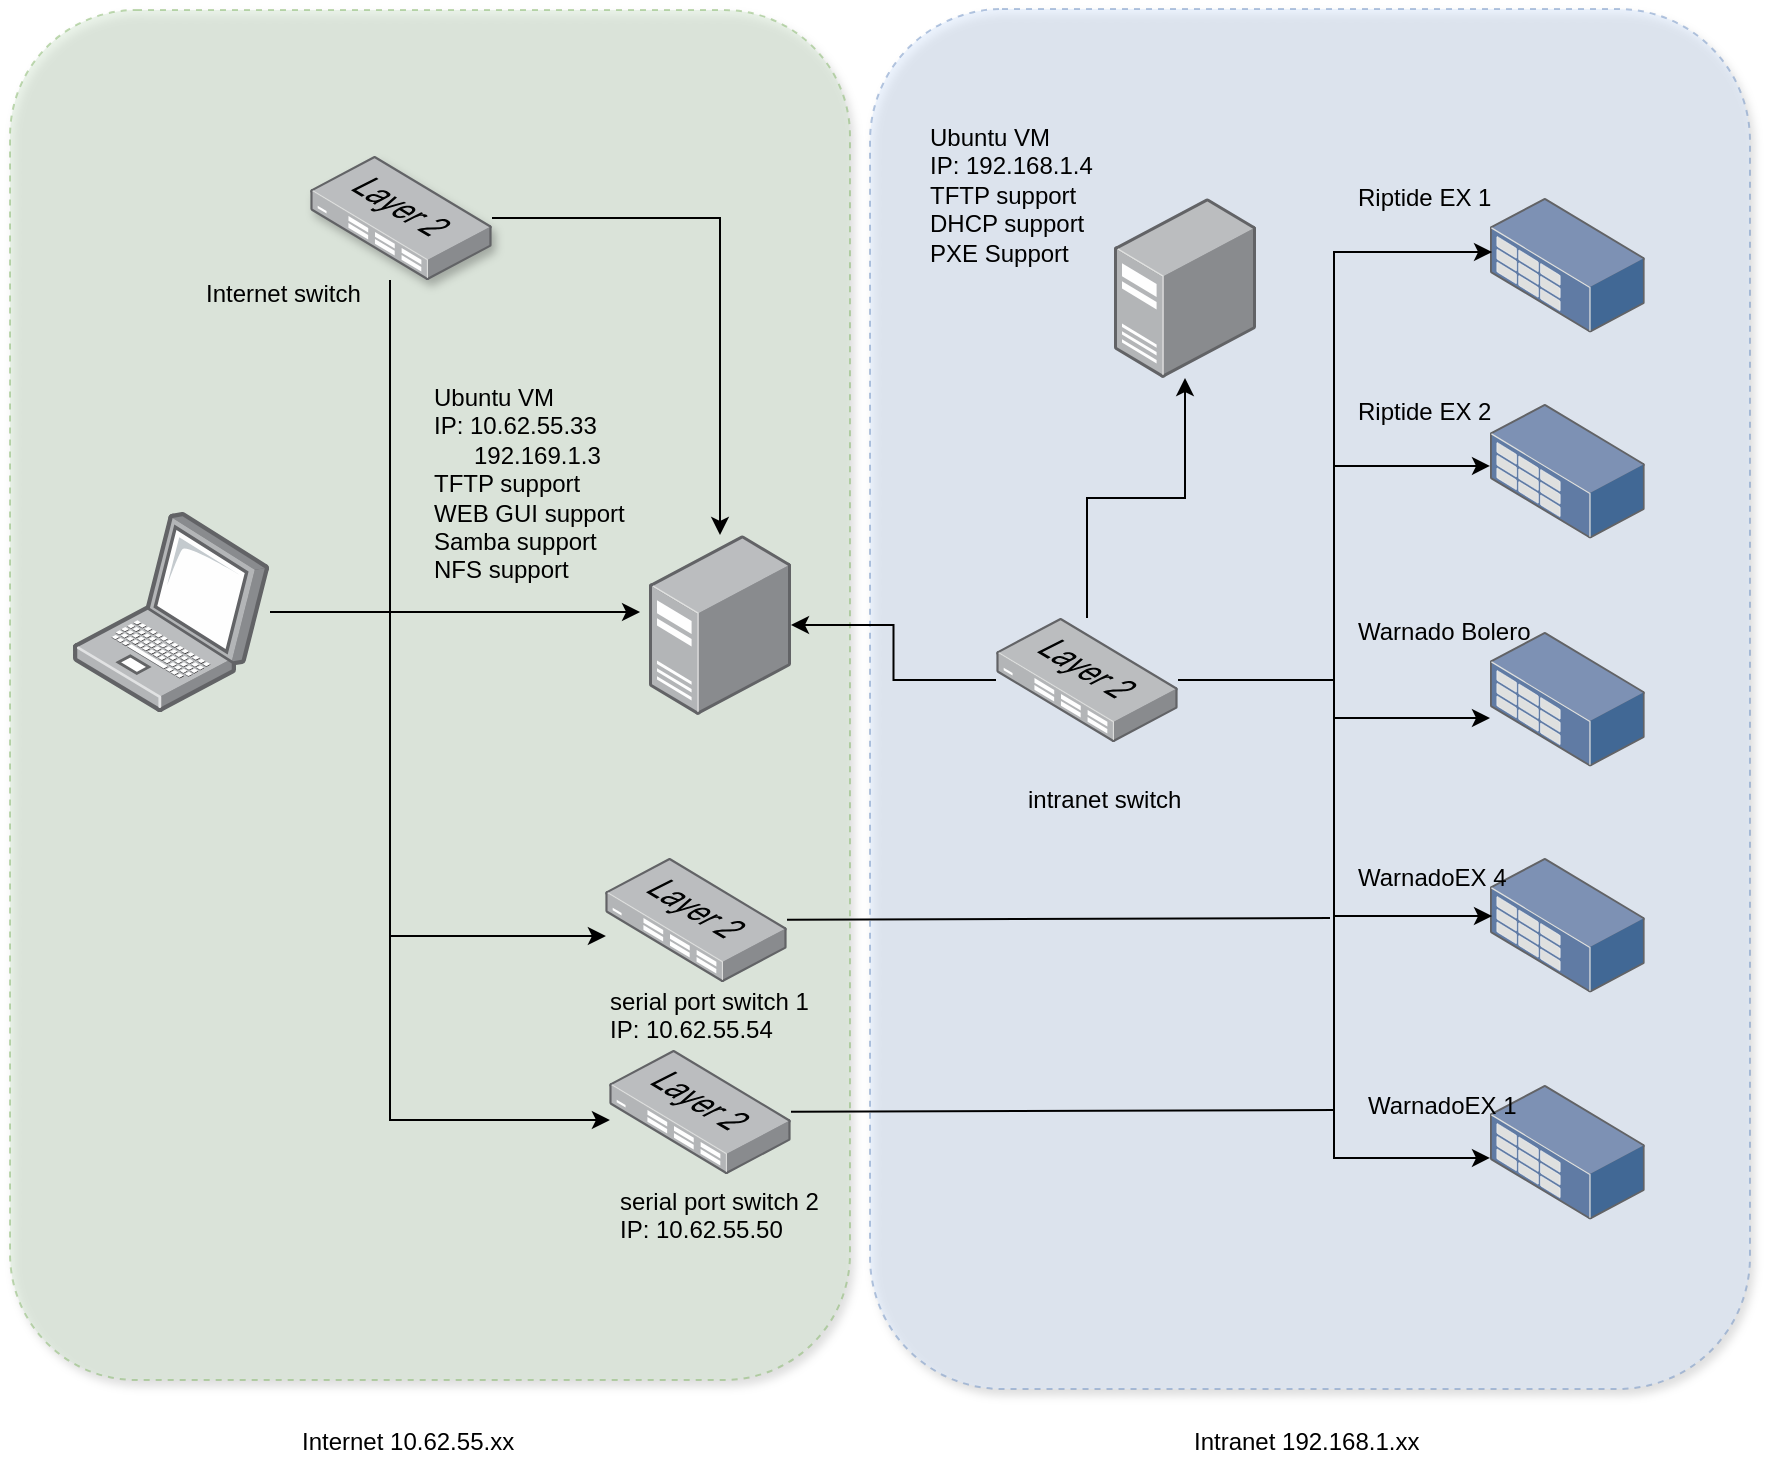 <mxfile version="11.0.4" type="github"><diagram id="KgGCFcGPVIFHk2cippKP" name="Page-1"><mxGraphModel dx="2272" dy="725" grid="1" gridSize="10" guides="1" tooltips="1" connect="1" arrows="1" fold="1" page="1" pageScale="1" pageWidth="850" pageHeight="1100" math="0" shadow="0"><root><mxCell id="0"/><mxCell id="1" parent="0"/><mxCell id="0FW4WZXyzjA3_3_ZcTw7-54" value="" style="rounded=1;whiteSpace=wrap;html=1;shadow=1;glass=0;dashed=1;fillColor=#d5e8d4;strokeColor=#82b366;opacity=50;" vertex="1" parent="1"><mxGeometry x="-30" y="6" width="420" height="685" as="geometry"/></mxCell><mxCell id="0FW4WZXyzjA3_3_ZcTw7-53" value="" style="rounded=1;whiteSpace=wrap;html=1;shadow=1;glass=0;dashed=1;fillColor=#dae8fc;strokeColor=#6c8ebf;opacity=50;" vertex="1" parent="1"><mxGeometry x="400" y="5.5" width="440" height="690" as="geometry"/></mxCell><mxCell id="0FW4WZXyzjA3_3_ZcTw7-31" style="edgeStyle=orthogonalEdgeStyle;rounded=0;orthogonalLoop=1;jettySize=auto;html=1;entryX=-0.063;entryY=0.428;entryDx=0;entryDy=0;entryPerimeter=0;" edge="1" parent="1" source="0FW4WZXyzjA3_3_ZcTw7-1" target="0FW4WZXyzjA3_3_ZcTw7-2"><mxGeometry relative="1" as="geometry"/></mxCell><mxCell id="0FW4WZXyzjA3_3_ZcTw7-1" value="" style="points=[];aspect=fixed;html=1;align=center;shadow=0;dashed=0;image;image=img/lib/allied_telesis/computer_and_terminals/Laptop.svg;" vertex="1" parent="1"><mxGeometry x="1" y="257" width="99" height="100" as="geometry"/></mxCell><mxCell id="0FW4WZXyzjA3_3_ZcTw7-2" value="" style="points=[];aspect=fixed;html=1;align=center;shadow=0;dashed=0;image;image=img/lib/allied_telesis/computer_and_terminals/Server_Desktop.svg;" vertex="1" parent="1"><mxGeometry x="289.5" y="268.5" width="71" height="90" as="geometry"/></mxCell><mxCell id="0FW4WZXyzjA3_3_ZcTw7-3" value="" style="points=[];aspect=fixed;html=1;align=center;shadow=0;dashed=0;image;image=img/lib/allied_telesis/computer_and_terminals/Server_Desktop.svg;" vertex="1" parent="1"><mxGeometry x="522" y="100" width="71" height="90" as="geometry"/></mxCell><mxCell id="0FW4WZXyzjA3_3_ZcTw7-4" value="" style="points=[];aspect=fixed;html=1;align=center;shadow=0;dashed=0;image;image=img/lib/allied_telesis/storage/Datacenter_Server_Rack_Storage_Unit_Small.svg;" vertex="1" parent="1"><mxGeometry x="710" y="100" width="77.4" height="67.2" as="geometry"/></mxCell><mxCell id="0FW4WZXyzjA3_3_ZcTw7-5" value="" style="points=[];aspect=fixed;html=1;align=center;shadow=0;dashed=0;image;image=img/lib/allied_telesis/storage/Datacenter_Server_Rack_Storage_Unit_Small.svg;" vertex="1" parent="1"><mxGeometry x="710" y="203" width="77.4" height="67.2" as="geometry"/></mxCell><mxCell id="0FW4WZXyzjA3_3_ZcTw7-6" value="" style="points=[];aspect=fixed;html=1;align=center;shadow=0;dashed=0;image;image=img/lib/allied_telesis/storage/Datacenter_Server_Rack_Storage_Unit_Small.svg;" vertex="1" parent="1"><mxGeometry x="710" y="317" width="77.4" height="67.2" as="geometry"/></mxCell><mxCell id="0FW4WZXyzjA3_3_ZcTw7-7" value="" style="points=[];aspect=fixed;html=1;align=center;shadow=0;dashed=0;image;image=img/lib/allied_telesis/storage/Datacenter_Server_Rack_Storage_Unit_Small.svg;" vertex="1" parent="1"><mxGeometry x="710" y="430" width="77.4" height="67.2" as="geometry"/></mxCell><mxCell id="0FW4WZXyzjA3_3_ZcTw7-8" value="" style="points=[];aspect=fixed;html=1;align=center;shadow=0;dashed=0;image;image=img/lib/allied_telesis/storage/Datacenter_Server_Rack_Storage_Unit_Small.svg;" vertex="1" parent="1"><mxGeometry x="710" y="543.5" width="77.4" height="67.2" as="geometry"/></mxCell><mxCell id="0FW4WZXyzjA3_3_ZcTw7-9" value="Ubuntu VM&lt;br&gt;IP: 10.62.55.33&lt;br&gt;&amp;nbsp; &amp;nbsp; &amp;nbsp; 192.169.1.3&lt;br&gt;TFTP support&lt;br&gt;WEB GUI support&lt;br&gt;Samba support&lt;br&gt;NFS support" style="text;html=1;resizable=0;points=[];autosize=1;align=left;verticalAlign=top;spacingTop=-4;" vertex="1" parent="1"><mxGeometry x="179.5" y="190" width="110" height="100" as="geometry"/></mxCell><mxCell id="0FW4WZXyzjA3_3_ZcTw7-10" value="Ubuntu VM&lt;br&gt;IP: 192.168.1.4&lt;br&gt;TFTP support&lt;br&gt;DHCP support&lt;br&gt;PXE Support" style="text;html=1;resizable=0;points=[];autosize=1;align=left;verticalAlign=top;spacingTop=-4;" vertex="1" parent="1"><mxGeometry x="427.5" y="60" width="100" height="70" as="geometry"/></mxCell><mxCell id="0FW4WZXyzjA3_3_ZcTw7-13" value="Riptide EX 1" style="text;html=1;resizable=0;points=[];autosize=1;align=left;verticalAlign=top;spacingTop=-4;" vertex="1" parent="1"><mxGeometry x="642" y="90" width="80" height="20" as="geometry"/></mxCell><mxCell id="0FW4WZXyzjA3_3_ZcTw7-14" value="Riptide EX 2" style="text;html=1;resizable=0;points=[];autosize=1;align=left;verticalAlign=top;spacingTop=-4;" vertex="1" parent="1"><mxGeometry x="642" y="197" width="80" height="20" as="geometry"/></mxCell><mxCell id="0FW4WZXyzjA3_3_ZcTw7-15" value="Warnado Bolero" style="text;html=1;resizable=0;points=[];autosize=1;align=left;verticalAlign=top;spacingTop=-4;" vertex="1" parent="1"><mxGeometry x="642" y="307" width="100" height="20" as="geometry"/></mxCell><mxCell id="0FW4WZXyzjA3_3_ZcTw7-16" value="WarnadoEX 4" style="text;html=1;resizable=0;points=[];autosize=1;align=left;verticalAlign=top;spacingTop=-4;" vertex="1" parent="1"><mxGeometry x="642" y="430" width="90" height="20" as="geometry"/></mxCell><mxCell id="0FW4WZXyzjA3_3_ZcTw7-17" value="WarnadoEX 1" style="text;html=1;resizable=0;points=[];autosize=1;align=left;verticalAlign=top;spacingTop=-4;" vertex="1" parent="1"><mxGeometry x="647" y="543.5" width="90" height="20" as="geometry"/></mxCell><mxCell id="0FW4WZXyzjA3_3_ZcTw7-22" style="edgeStyle=orthogonalEdgeStyle;rounded=0;orthogonalLoop=1;jettySize=auto;html=1;entryX=0.013;entryY=0.402;entryDx=0;entryDy=0;entryPerimeter=0;" edge="1" parent="1" source="0FW4WZXyzjA3_3_ZcTw7-18" target="0FW4WZXyzjA3_3_ZcTw7-4"><mxGeometry relative="1" as="geometry"/></mxCell><mxCell id="0FW4WZXyzjA3_3_ZcTw7-24" style="edgeStyle=orthogonalEdgeStyle;rounded=0;orthogonalLoop=1;jettySize=auto;html=1;entryX=0;entryY=0.461;entryDx=0;entryDy=0;entryPerimeter=0;" edge="1" parent="1" source="0FW4WZXyzjA3_3_ZcTw7-18" target="0FW4WZXyzjA3_3_ZcTw7-5"><mxGeometry relative="1" as="geometry"/></mxCell><mxCell id="0FW4WZXyzjA3_3_ZcTw7-26" style="edgeStyle=orthogonalEdgeStyle;rounded=0;orthogonalLoop=1;jettySize=auto;html=1;entryX=0;entryY=0.64;entryDx=0;entryDy=0;entryPerimeter=0;" edge="1" parent="1" source="0FW4WZXyzjA3_3_ZcTw7-18" target="0FW4WZXyzjA3_3_ZcTw7-6"><mxGeometry relative="1" as="geometry"/></mxCell><mxCell id="0FW4WZXyzjA3_3_ZcTw7-27" style="edgeStyle=orthogonalEdgeStyle;rounded=0;orthogonalLoop=1;jettySize=auto;html=1;entryX=0.013;entryY=0.432;entryDx=0;entryDy=0;entryPerimeter=0;" edge="1" parent="1" source="0FW4WZXyzjA3_3_ZcTw7-18" target="0FW4WZXyzjA3_3_ZcTw7-7"><mxGeometry relative="1" as="geometry"/></mxCell><mxCell id="0FW4WZXyzjA3_3_ZcTw7-28" style="edgeStyle=orthogonalEdgeStyle;rounded=0;orthogonalLoop=1;jettySize=auto;html=1;entryX=0;entryY=0.543;entryDx=0;entryDy=0;entryPerimeter=0;" edge="1" parent="1" source="0FW4WZXyzjA3_3_ZcTw7-18" target="0FW4WZXyzjA3_3_ZcTw7-8"><mxGeometry relative="1" as="geometry"/></mxCell><mxCell id="0FW4WZXyzjA3_3_ZcTw7-29" style="edgeStyle=orthogonalEdgeStyle;rounded=0;orthogonalLoop=1;jettySize=auto;html=1;" edge="1" parent="1" source="0FW4WZXyzjA3_3_ZcTw7-18" target="0FW4WZXyzjA3_3_ZcTw7-3"><mxGeometry relative="1" as="geometry"/></mxCell><mxCell id="0FW4WZXyzjA3_3_ZcTw7-30" style="edgeStyle=orthogonalEdgeStyle;rounded=0;orthogonalLoop=1;jettySize=auto;html=1;" edge="1" parent="1" source="0FW4WZXyzjA3_3_ZcTw7-18" target="0FW4WZXyzjA3_3_ZcTw7-2"><mxGeometry relative="1" as="geometry"/></mxCell><mxCell id="0FW4WZXyzjA3_3_ZcTw7-18" value="" style="points=[];aspect=fixed;html=1;align=center;shadow=0;dashed=0;image;image=img/lib/allied_telesis/switch/Switch_24_port_L2.svg;glass=0;gradientColor=none;" vertex="1" parent="1"><mxGeometry x="463" y="310" width="91" height="62" as="geometry"/></mxCell><mxCell id="0FW4WZXyzjA3_3_ZcTw7-32" value="intranet switch" style="text;html=1;resizable=0;points=[];autosize=1;align=left;verticalAlign=top;spacingTop=-4;" vertex="1" parent="1"><mxGeometry x="477" y="391" width="90" height="20" as="geometry"/></mxCell><mxCell id="0FW4WZXyzjA3_3_ZcTw7-35" style="edgeStyle=orthogonalEdgeStyle;rounded=0;orthogonalLoop=1;jettySize=auto;html=1;" edge="1" parent="1" source="0FW4WZXyzjA3_3_ZcTw7-33" target="0FW4WZXyzjA3_3_ZcTw7-2"><mxGeometry relative="1" as="geometry"/></mxCell><mxCell id="0FW4WZXyzjA3_3_ZcTw7-46" style="edgeStyle=orthogonalEdgeStyle;rounded=0;orthogonalLoop=1;jettySize=auto;html=1;entryX=0.005;entryY=0.629;entryDx=0;entryDy=0;entryPerimeter=0;" edge="1" parent="1" source="0FW4WZXyzjA3_3_ZcTw7-33" target="0FW4WZXyzjA3_3_ZcTw7-36"><mxGeometry relative="1" as="geometry"><Array as="points"><mxPoint x="160" y="469"/></Array></mxGeometry></mxCell><mxCell id="0FW4WZXyzjA3_3_ZcTw7-52" style="edgeStyle=orthogonalEdgeStyle;rounded=0;orthogonalLoop=1;jettySize=auto;html=1;entryX=0.005;entryY=0.565;entryDx=0;entryDy=0;entryPerimeter=0;" edge="1" parent="1" source="0FW4WZXyzjA3_3_ZcTw7-33" target="0FW4WZXyzjA3_3_ZcTw7-48"><mxGeometry relative="1" as="geometry"><Array as="points"><mxPoint x="160" y="561"/></Array></mxGeometry></mxCell><mxCell id="0FW4WZXyzjA3_3_ZcTw7-33" value="" style="points=[];aspect=fixed;html=1;align=center;shadow=1;dashed=0;image;image=img/lib/allied_telesis/switch/Switch_24_port_L2.svg;glass=0;gradientColor=none;" vertex="1" parent="1"><mxGeometry x="120" y="79" width="91" height="62" as="geometry"/></mxCell><mxCell id="0FW4WZXyzjA3_3_ZcTw7-34" value="Internet switch" style="text;html=1;resizable=0;points=[];autosize=1;align=left;verticalAlign=top;spacingTop=-4;" vertex="1" parent="1"><mxGeometry x="66" y="138" width="90" height="20" as="geometry"/></mxCell><mxCell id="0FW4WZXyzjA3_3_ZcTw7-36" value="" style="points=[];aspect=fixed;html=1;align=center;shadow=0;dashed=0;image;image=img/lib/allied_telesis/switch/Switch_24_port_L2.svg;glass=0;gradientColor=none;" vertex="1" parent="1"><mxGeometry x="267.5" y="430" width="91" height="62" as="geometry"/></mxCell><mxCell id="0FW4WZXyzjA3_3_ZcTw7-37" value="serial port switch 1&lt;br&gt;IP: 10.62.55.54" style="text;html=1;resizable=0;points=[];autosize=1;align=left;verticalAlign=top;spacingTop=-4;" vertex="1" parent="1"><mxGeometry x="267.5" y="492" width="110" height="30" as="geometry"/></mxCell><mxCell id="0FW4WZXyzjA3_3_ZcTw7-43" value="" style="endArrow=none;html=1;" edge="1" parent="1" source="0FW4WZXyzjA3_3_ZcTw7-36"><mxGeometry width="50" height="50" relative="1" as="geometry"><mxPoint x="564" y="497" as="sourcePoint"/><mxPoint x="630" y="460" as="targetPoint"/></mxGeometry></mxCell><mxCell id="0FW4WZXyzjA3_3_ZcTw7-48" value="" style="points=[];aspect=fixed;html=1;align=center;shadow=0;dashed=0;image;image=img/lib/allied_telesis/switch/Switch_24_port_L2.svg;glass=0;gradientColor=none;" vertex="1" parent="1"><mxGeometry x="269.5" y="526" width="91" height="62" as="geometry"/></mxCell><mxCell id="0FW4WZXyzjA3_3_ZcTw7-49" value="serial port switch 2&lt;br&gt;IP: 10.62.55.50" style="text;html=1;resizable=0;points=[];autosize=1;align=left;verticalAlign=top;spacingTop=-4;" vertex="1" parent="1"><mxGeometry x="273" y="592" width="110" height="30" as="geometry"/></mxCell><mxCell id="0FW4WZXyzjA3_3_ZcTw7-50" value="" style="endArrow=none;html=1;" edge="1" parent="1" source="0FW4WZXyzjA3_3_ZcTw7-48"><mxGeometry width="50" height="50" relative="1" as="geometry"><mxPoint x="566" y="593" as="sourcePoint"/><mxPoint x="632" y="556" as="targetPoint"/></mxGeometry></mxCell><mxCell id="0FW4WZXyzjA3_3_ZcTw7-55" value="Internet 10.62.55.xx" style="text;html=1;resizable=0;points=[];autosize=1;align=left;verticalAlign=top;spacingTop=-4;" vertex="1" parent="1"><mxGeometry x="114" y="712" width="120" height="20" as="geometry"/></mxCell><mxCell id="0FW4WZXyzjA3_3_ZcTw7-56" value="Intranet 192.168.1.xx" style="text;html=1;resizable=0;points=[];autosize=1;align=left;verticalAlign=top;spacingTop=-4;" vertex="1" parent="1"><mxGeometry x="560" y="712" width="130" height="20" as="geometry"/></mxCell></root></mxGraphModel></diagram></mxfile>
